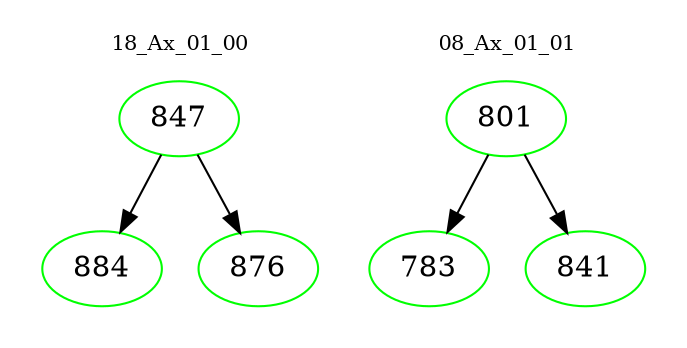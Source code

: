 digraph{
subgraph cluster_0 {
color = white
label = "18_Ax_01_00";
fontsize=10;
T0_847 [label="847", color="green"]
T0_847 -> T0_884 [color="black"]
T0_884 [label="884", color="green"]
T0_847 -> T0_876 [color="black"]
T0_876 [label="876", color="green"]
}
subgraph cluster_1 {
color = white
label = "08_Ax_01_01";
fontsize=10;
T1_801 [label="801", color="green"]
T1_801 -> T1_783 [color="black"]
T1_783 [label="783", color="green"]
T1_801 -> T1_841 [color="black"]
T1_841 [label="841", color="green"]
}
}
